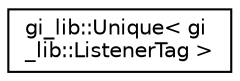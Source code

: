 digraph "Graphical Class Hierarchy"
{
  edge [fontname="Helvetica",fontsize="10",labelfontname="Helvetica",labelfontsize="10"];
  node [fontname="Helvetica",fontsize="10",shape=record];
  rankdir="LR";
  Node1 [label="gi_lib::Unique\< gi\l_lib::ListenerTag \>",height=0.2,width=0.4,color="black", fillcolor="white", style="filled",URL="$classgi__lib_1_1_unique.html"];
}
